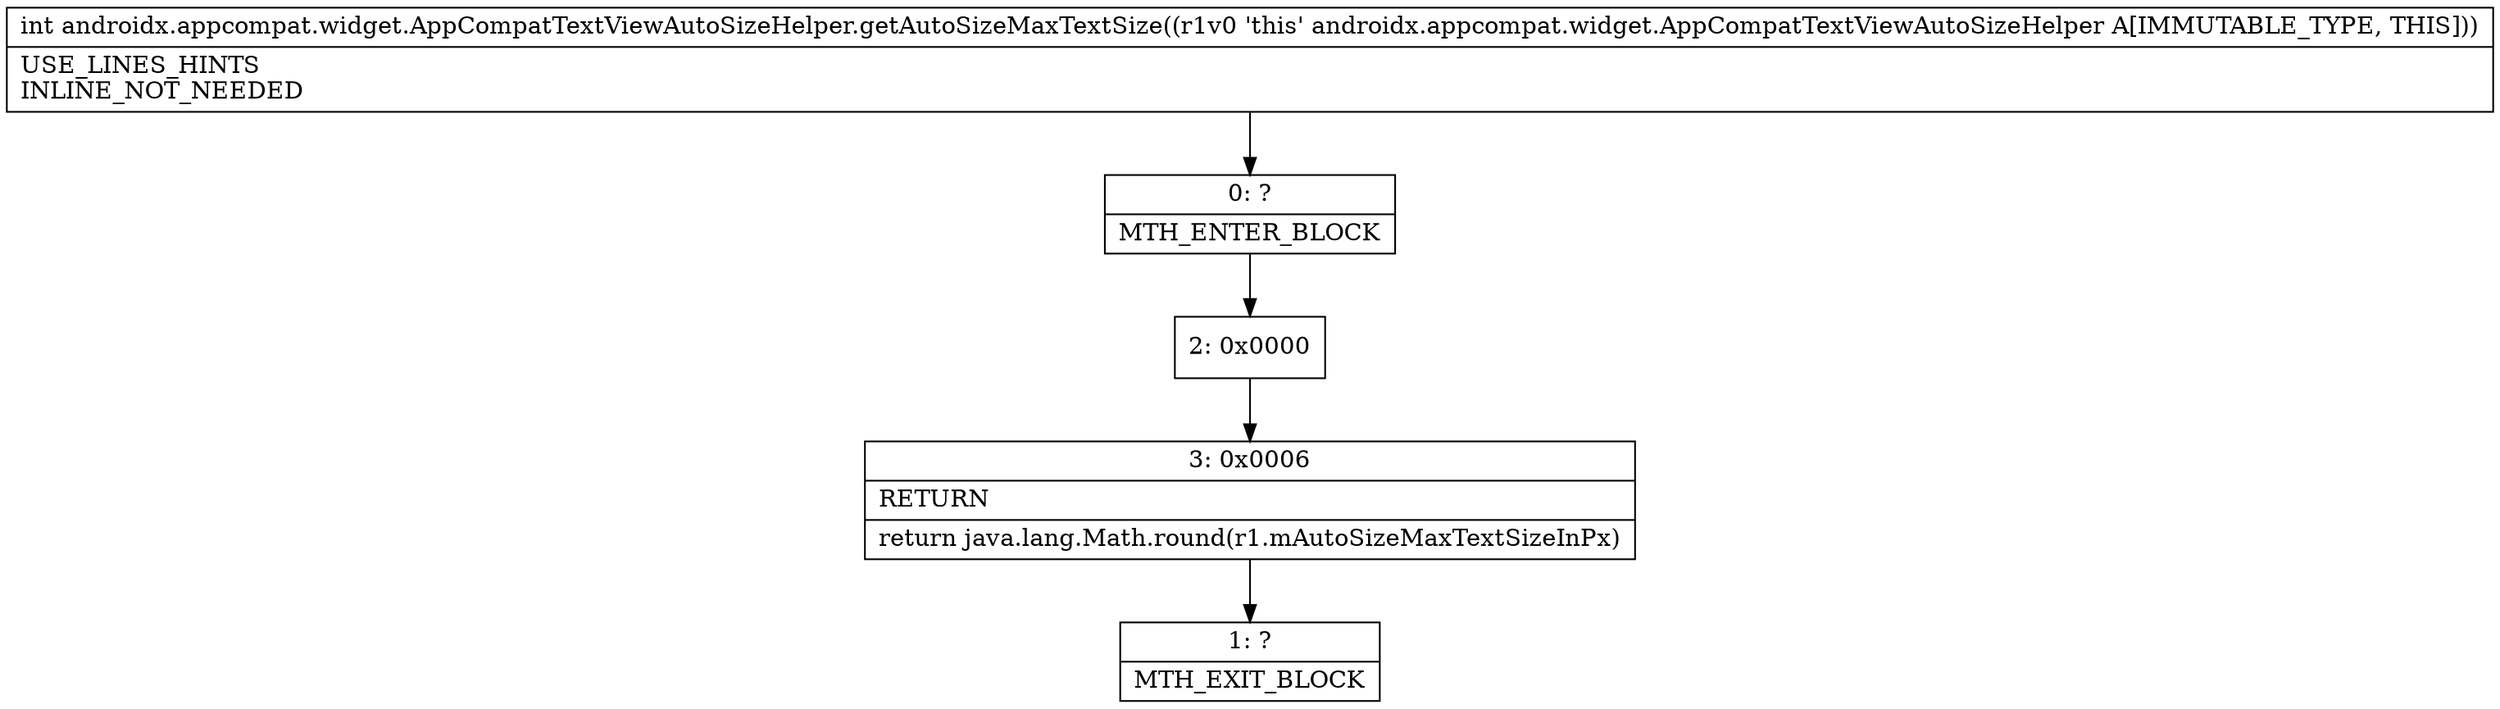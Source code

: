 digraph "CFG forandroidx.appcompat.widget.AppCompatTextViewAutoSizeHelper.getAutoSizeMaxTextSize()I" {
Node_0 [shape=record,label="{0\:\ ?|MTH_ENTER_BLOCK\l}"];
Node_2 [shape=record,label="{2\:\ 0x0000}"];
Node_3 [shape=record,label="{3\:\ 0x0006|RETURN\l|return java.lang.Math.round(r1.mAutoSizeMaxTextSizeInPx)\l}"];
Node_1 [shape=record,label="{1\:\ ?|MTH_EXIT_BLOCK\l}"];
MethodNode[shape=record,label="{int androidx.appcompat.widget.AppCompatTextViewAutoSizeHelper.getAutoSizeMaxTextSize((r1v0 'this' androidx.appcompat.widget.AppCompatTextViewAutoSizeHelper A[IMMUTABLE_TYPE, THIS]))  | USE_LINES_HINTS\lINLINE_NOT_NEEDED\l}"];
MethodNode -> Node_0;Node_0 -> Node_2;
Node_2 -> Node_3;
Node_3 -> Node_1;
}

